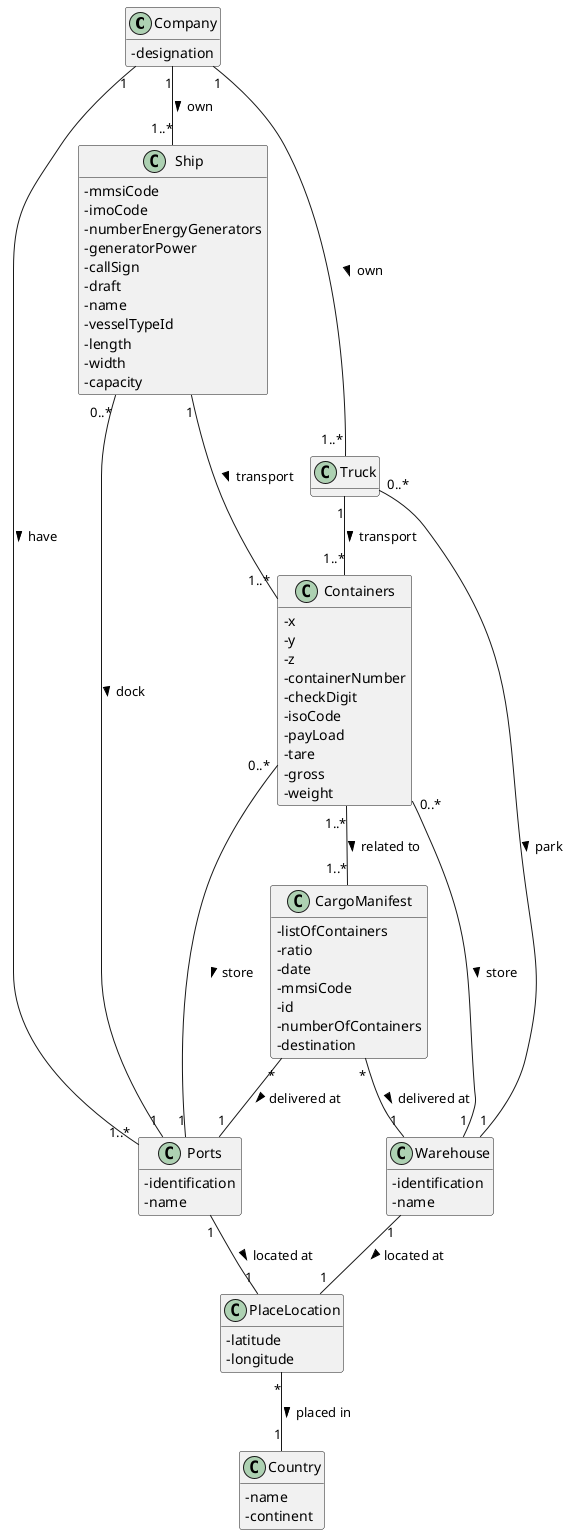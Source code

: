 @startuml
'https://plantuml.com/class-diagram

hide methods
skinparam classAttributeIconSize 0

class Company {
-designation
}


class Containers {
-x
-y
-z
-containerNumber
-checkDigit
-isoCode
-payLoad
-tare
-gross
-weight
}

class CargoManifest {
-listOfContainers
-ratio
-date
-mmsiCode
-id
-numberOfContainers
-destination
}

class Ship {
-mmsiCode
-imoCode
-numberEnergyGenerators
-generatorPower
-callSign
-draft
-name
-vesselTypeId
-length
-width
-capacity
}



class Ports {
-identification
-name
}

class Truck {

}

class Warehouse {
-identification
-name
}

class Country {
-name
-continent
}

class PlaceLocation {
-latitude
-longitude
}

CargoManifest "*" -- "1" Ports : delivered at >
CargoManifest "*" -- "1" Warehouse : delivered at >

Company "1"--"1..*" Ship: own >
Company "1"--"1..*" Truck: own >
Company "1"--"1..*" Ports: have >

Containers "1..*"--"1..*" CargoManifest: related to >
Containers "0..*"--"1" Ports: store >
Containers "0..*"--"1" Warehouse: store >

PlaceLocation "*" -- "1" Country : placed in >

Ports "1" -- "1" PlaceLocation : located at >

Ship "1"---"1..*" Containers : transport >
Ship "0..*"--"1" Ports: dock >

Truck "1"--"1..*" Containers : transport >
Truck "0..*"--"1" Warehouse: park >

Warehouse "1" -- "1" PlaceLocation : located at >





@enduml